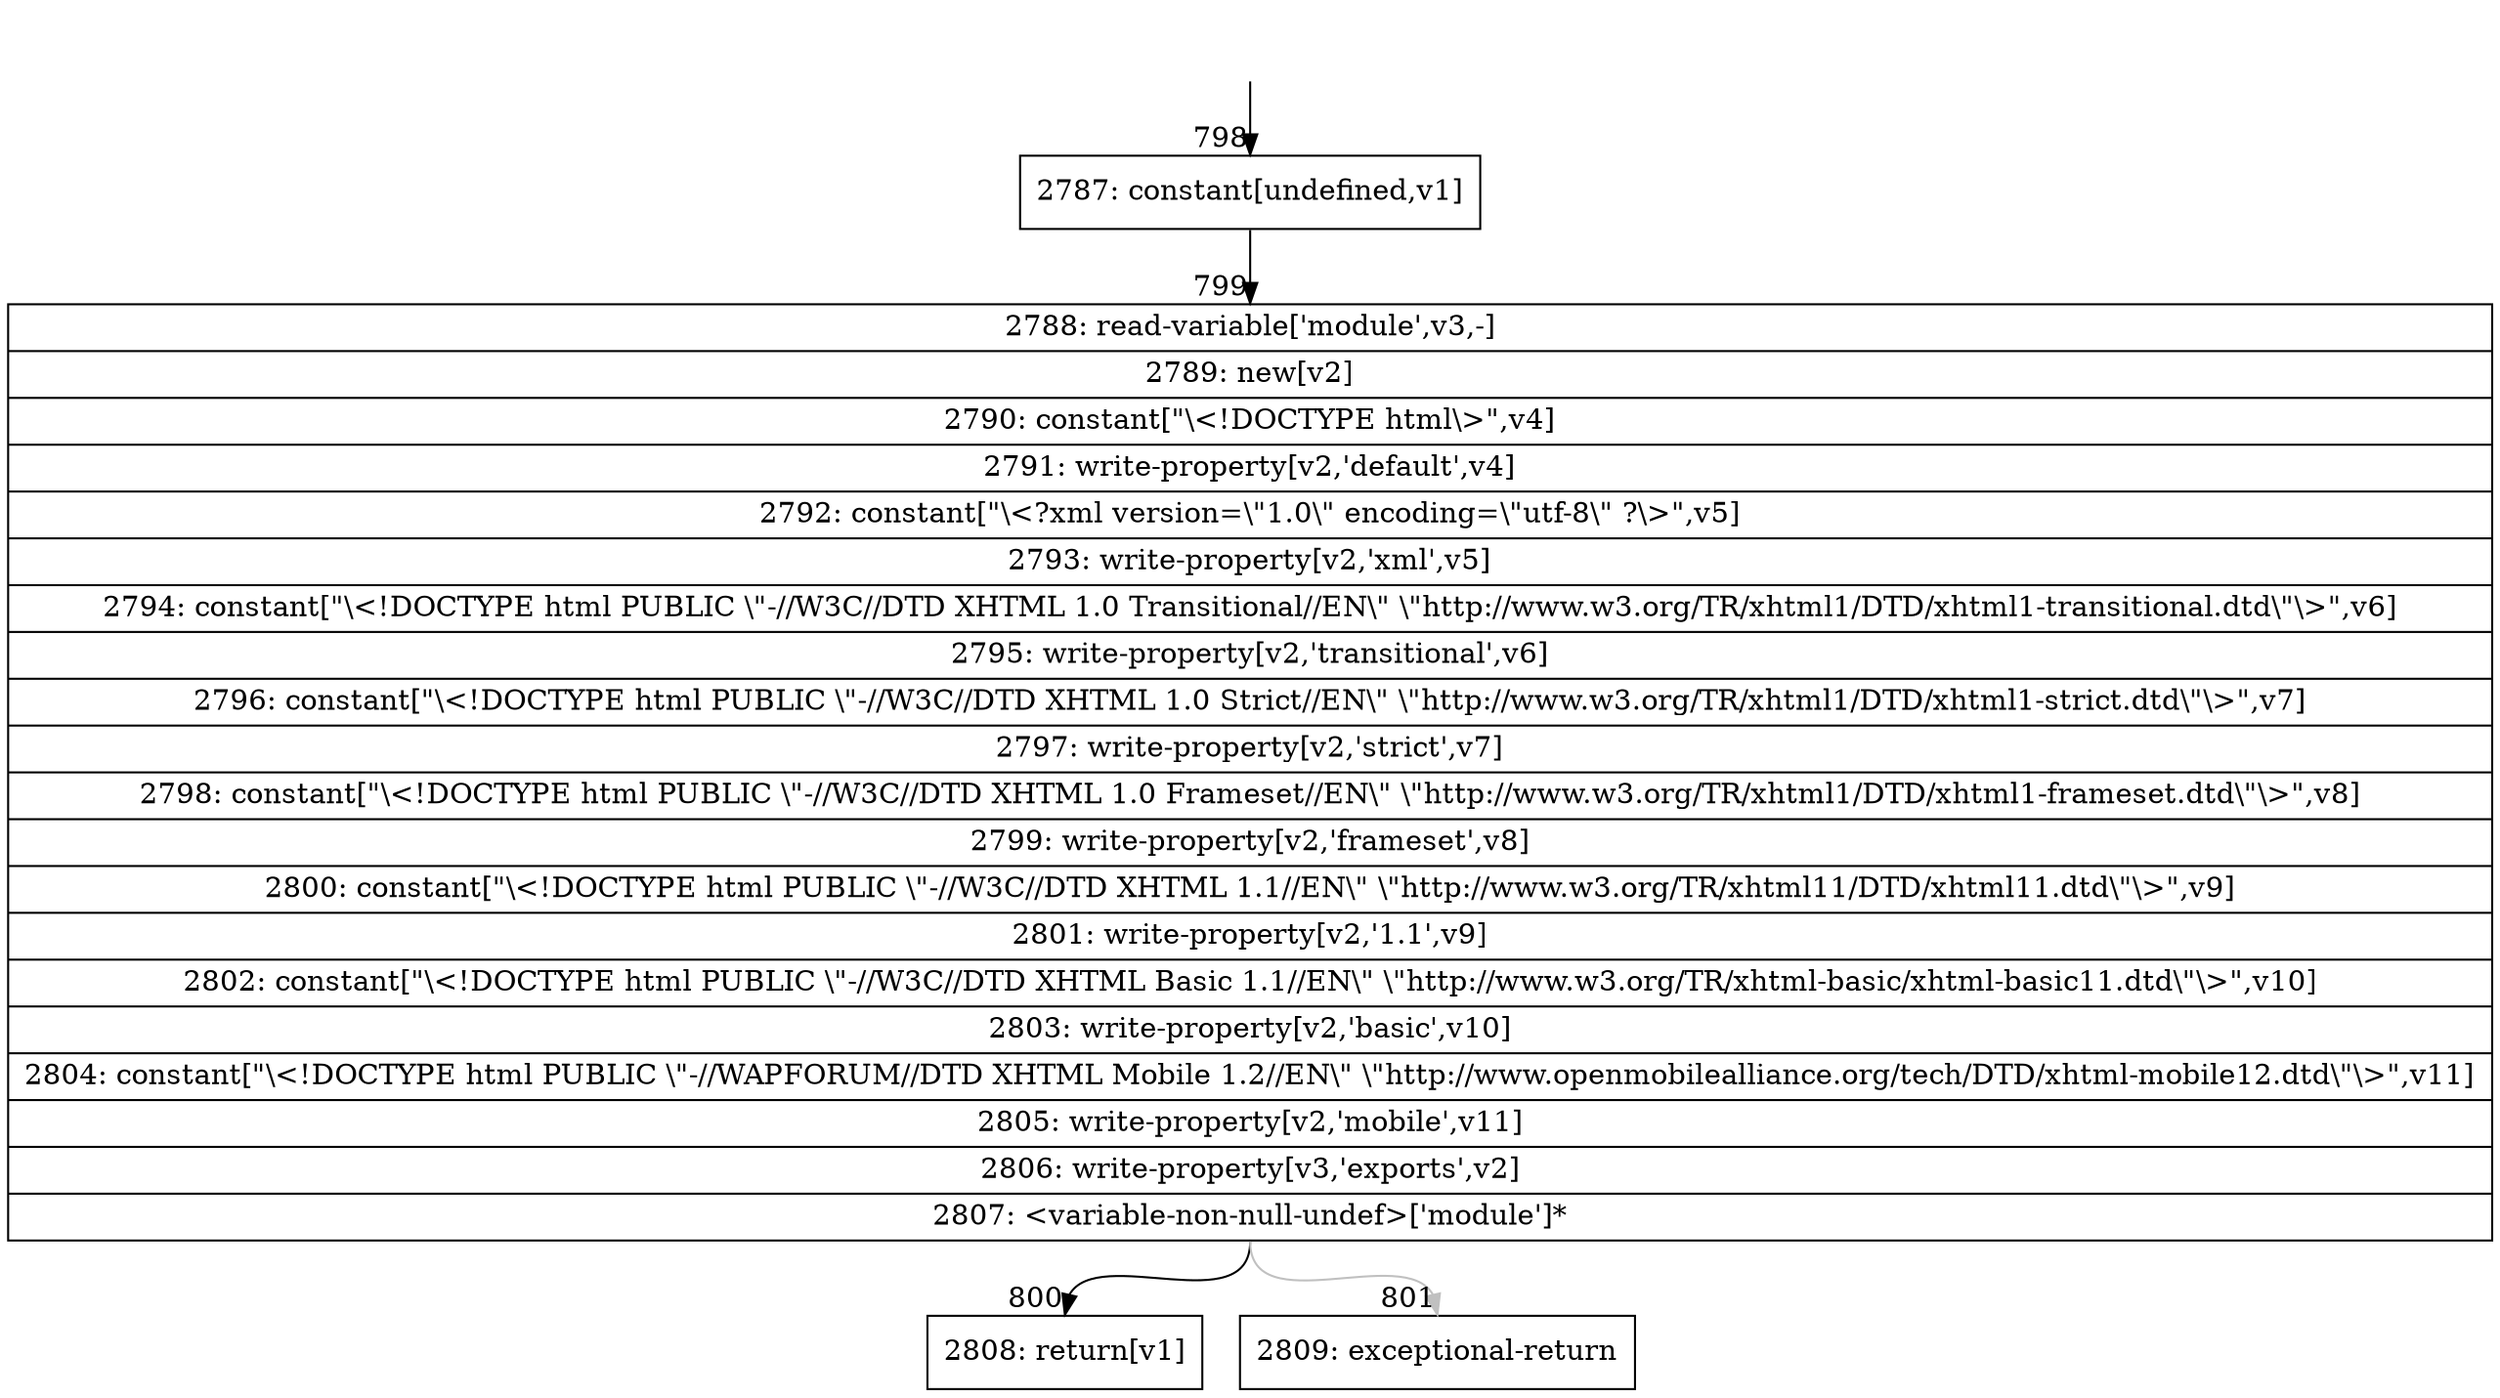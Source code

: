digraph {
rankdir="TD"
BB_entry39[shape=none,label=""];
BB_entry39 -> BB798 [tailport=s, headport=n, headlabel="    798"]
BB798 [shape=record label="{2787: constant[undefined,v1]}" ] 
BB798 -> BB799 [tailport=s, headport=n, headlabel="      799"]
BB799 [shape=record label="{2788: read-variable['module',v3,-]|2789: new[v2]|2790: constant[\"\\\<!DOCTYPE html\\\>\",v4]|2791: write-property[v2,'default',v4]|2792: constant[\"\\\<?xml version=\\\"1.0\\\" encoding=\\\"utf-8\\\" ?\\\>\",v5]|2793: write-property[v2,'xml',v5]|2794: constant[\"\\\<!DOCTYPE html PUBLIC \\\"-//W3C//DTD XHTML 1.0 Transitional//EN\\\" \\\"http://www.w3.org/TR/xhtml1/DTD/xhtml1-transitional.dtd\\\"\\\>\",v6]|2795: write-property[v2,'transitional',v6]|2796: constant[\"\\\<!DOCTYPE html PUBLIC \\\"-//W3C//DTD XHTML 1.0 Strict//EN\\\" \\\"http://www.w3.org/TR/xhtml1/DTD/xhtml1-strict.dtd\\\"\\\>\",v7]|2797: write-property[v2,'strict',v7]|2798: constant[\"\\\<!DOCTYPE html PUBLIC \\\"-//W3C//DTD XHTML 1.0 Frameset//EN\\\" \\\"http://www.w3.org/TR/xhtml1/DTD/xhtml1-frameset.dtd\\\"\\\>\",v8]|2799: write-property[v2,'frameset',v8]|2800: constant[\"\\\<!DOCTYPE html PUBLIC \\\"-//W3C//DTD XHTML 1.1//EN\\\" \\\"http://www.w3.org/TR/xhtml11/DTD/xhtml11.dtd\\\"\\\>\",v9]|2801: write-property[v2,'1.1',v9]|2802: constant[\"\\\<!DOCTYPE html PUBLIC \\\"-//W3C//DTD XHTML Basic 1.1//EN\\\" \\\"http://www.w3.org/TR/xhtml-basic/xhtml-basic11.dtd\\\"\\\>\",v10]|2803: write-property[v2,'basic',v10]|2804: constant[\"\\\<!DOCTYPE html PUBLIC \\\"-//WAPFORUM//DTD XHTML Mobile 1.2//EN\\\" \\\"http://www.openmobilealliance.org/tech/DTD/xhtml-mobile12.dtd\\\"\\\>\",v11]|2805: write-property[v2,'mobile',v11]|2806: write-property[v3,'exports',v2]|2807: \<variable-non-null-undef\>['module']*}" ] 
BB799 -> BB800 [tailport=s, headport=n, headlabel="      800"]
BB799 -> BB801 [tailport=s, headport=n, color=gray, headlabel="      801"]
BB800 [shape=record label="{2808: return[v1]}" ] 
BB801 [shape=record label="{2809: exceptional-return}" ] 
//#$~ 735
}
